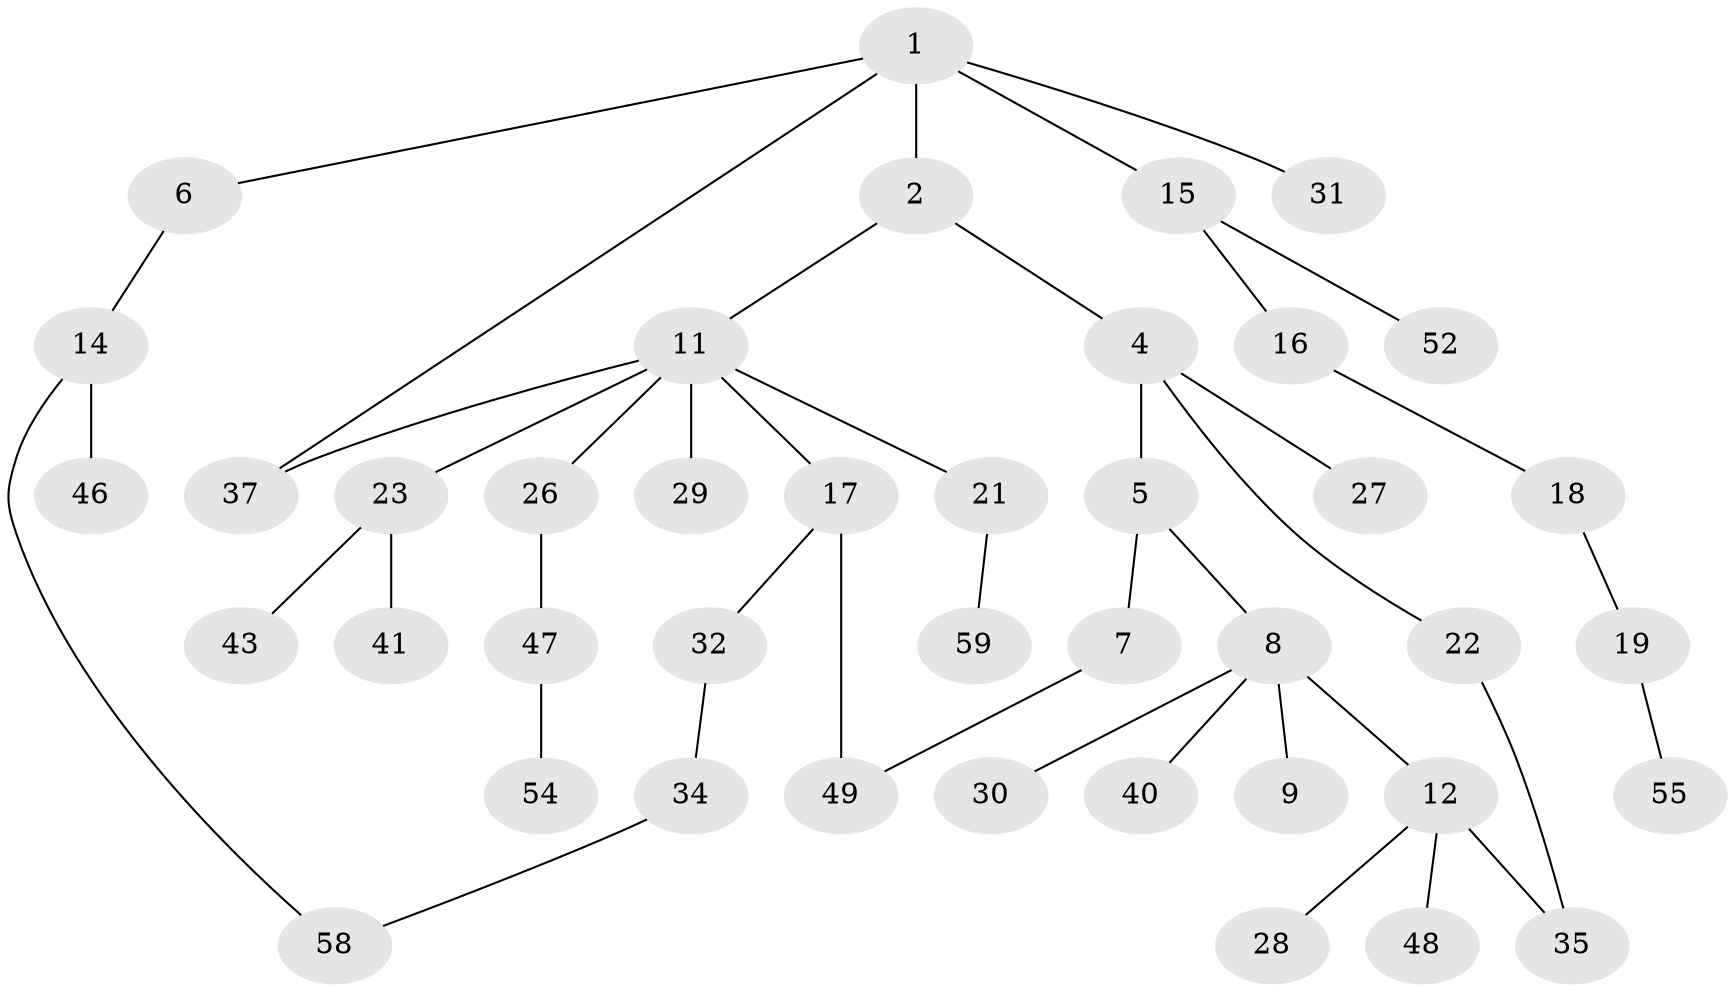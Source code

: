 // original degree distribution, {4: 0.05084745762711865, 3: 0.2033898305084746, 2: 0.3559322033898305, 6: 0.01694915254237288, 7: 0.01694915254237288, 1: 0.3559322033898305}
// Generated by graph-tools (version 1.1) at 2025/10/02/27/25 16:10:54]
// undirected, 41 vertices, 44 edges
graph export_dot {
graph [start="1"]
  node [color=gray90,style=filled];
  1 [super="+10"];
  2 [super="+3"];
  4 [super="+13"];
  5;
  6;
  7 [super="+56"];
  8 [super="+57"];
  9 [super="+36"];
  11;
  12 [super="+24"];
  14 [super="+45"];
  15;
  16 [super="+50"];
  17 [super="+51"];
  18 [super="+20"];
  19;
  21 [super="+44"];
  22;
  23 [super="+25"];
  26;
  27;
  28;
  29 [super="+38"];
  30;
  31;
  32 [super="+33"];
  34;
  35 [super="+42"];
  37 [super="+39"];
  40;
  41;
  43;
  46;
  47 [super="+53"];
  48;
  49;
  52;
  54;
  55;
  58;
  59;
  1 -- 2;
  1 -- 6;
  1 -- 15;
  1 -- 31;
  1 -- 37;
  2 -- 11;
  2 -- 4;
  4 -- 5;
  4 -- 22;
  4 -- 27;
  5 -- 7;
  5 -- 8;
  6 -- 14;
  7 -- 49;
  8 -- 9;
  8 -- 12;
  8 -- 30;
  8 -- 40;
  11 -- 17;
  11 -- 21;
  11 -- 23;
  11 -- 26;
  11 -- 29;
  11 -- 37;
  12 -- 28;
  12 -- 48;
  12 -- 35;
  14 -- 46;
  14 -- 58;
  15 -- 16;
  15 -- 52;
  16 -- 18;
  17 -- 32;
  17 -- 49;
  18 -- 19;
  19 -- 55;
  21 -- 59;
  22 -- 35;
  23 -- 41;
  23 -- 43;
  26 -- 47;
  32 -- 34;
  34 -- 58;
  47 -- 54;
}
